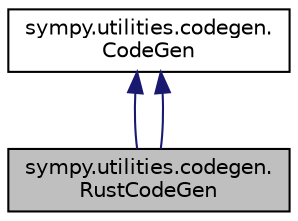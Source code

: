 digraph "sympy.utilities.codegen.RustCodeGen"
{
 // LATEX_PDF_SIZE
  edge [fontname="Helvetica",fontsize="10",labelfontname="Helvetica",labelfontsize="10"];
  node [fontname="Helvetica",fontsize="10",shape=record];
  Node1 [label="sympy.utilities.codegen.\lRustCodeGen",height=0.2,width=0.4,color="black", fillcolor="grey75", style="filled", fontcolor="black",tooltip=" "];
  Node2 -> Node1 [dir="back",color="midnightblue",fontsize="10",style="solid",fontname="Helvetica"];
  Node2 [label="sympy.utilities.codegen.\lCodeGen",height=0.2,width=0.4,color="black", fillcolor="white", style="filled",URL="$classsympy_1_1utilities_1_1codegen_1_1CodeGen.html",tooltip=" "];
  Node2 -> Node1 [dir="back",color="midnightblue",fontsize="10",style="solid",fontname="Helvetica"];
}

